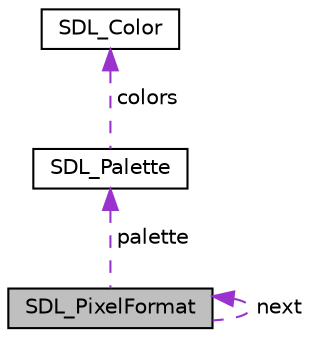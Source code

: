 digraph "SDL_PixelFormat"
{
  edge [fontname="Helvetica",fontsize="10",labelfontname="Helvetica",labelfontsize="10"];
  node [fontname="Helvetica",fontsize="10",shape=record];
  Node1 [label="SDL_PixelFormat",height=0.2,width=0.4,color="black", fillcolor="grey75", style="filled", fontcolor="black"];
  Node1 -> Node1 [dir="back",color="darkorchid3",fontsize="10",style="dashed",label=" next" ,fontname="Helvetica"];
  Node2 -> Node1 [dir="back",color="darkorchid3",fontsize="10",style="dashed",label=" palette" ,fontname="Helvetica"];
  Node2 [label="SDL_Palette",height=0.2,width=0.4,color="black", fillcolor="white", style="filled",URL="$struct_s_d_l___palette.html"];
  Node3 -> Node2 [dir="back",color="darkorchid3",fontsize="10",style="dashed",label=" colors" ,fontname="Helvetica"];
  Node3 [label="SDL_Color",height=0.2,width=0.4,color="black", fillcolor="white", style="filled",URL="$struct_s_d_l___color.html"];
}
